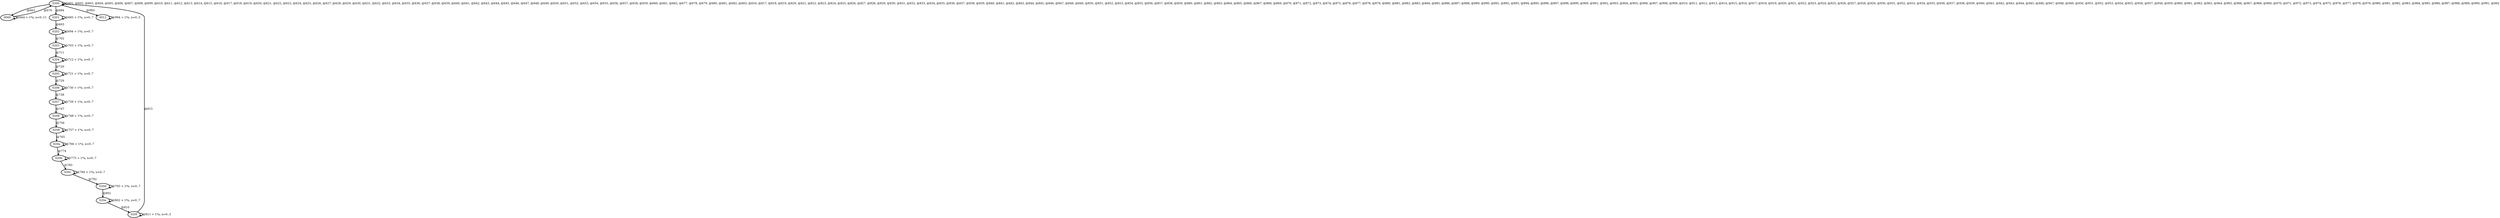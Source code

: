 digraph G {
        node [style=rounded, penwidth=3, fontsize=20, shape=oval];
        "0200" -> "0200" [label="@601, @602, @603, @604, @605, @606, @607, @608, @609, @610, @611, @612, @613, @614, @615, @616, @617, @618, @619, @620, @621, @622, @623, @624, @625, @626, @627, @628, @629, @630, @631, @632, @633, @634, @635, @636, @637, @638, @639, @640, @641, @642, @643, @644, @645, @646, @647, @648, @649, @650, @651, @652, @653, @654, @655, @656, @657, @658, @659, @660, @661, @662, @677, @678, @679, @680, @681, @682, @683, @816, @817, @818, @819, @820, @821, @822, @823, @824, @825, @826, @827, @828, @829, @830, @831, @832, @833, @834, @835, @836, @837, @838, @839, @840, @841, @842, @843, @844, @845, @846, @847, @848, @849, @850, @851, @852, @853, @854, @855, @856, @857, @858, @859, @860, @861, @862, @863, @864, @865, @866, @867, @868, @869, @870, @871, @872, @873, @874, @875, @876, @877, @878, @879, @880, @881, @882, @883, @884, @885, @886, @887, @888, @889, @890, @891, @892, @893, @894, @895, @896, @897, @898, @899, @900, @901, @902, @903, @904, @905, @906, @907, @908, @909, @910, @911, @912, @913, @914, @915, @916, @917, @918, @919, @920, @921, @922, @923, @924, @925, @926, @927, @928, @929, @930, @931, @932, @933, @934, @935, @936, @937, @938, @939, @940, @941, @942, @943, @944, @945, @946, @947, @948, @949, @950, @951, @952, @953, @954, @955, @956, @957, @958, @959, @960, @961, @962, @963, @964, @965, @966, @967, @968, @969, @970, @971, @972, @973, @974, @975, @976, @977, @978, @979, @980, @981, @982, @983, @984, @985, @986, @987, @988, @989, @990, @991, @992", color=black,arrowsize=1,style=bold,penwidth=3,fontsize=20];
"0200" -> "0000" [label="@663", color=black,arrowsize=1,style=bold,penwidth=3,fontsize=20];
"0000" -> "0000" [label="@664 + 1*n, n=0..11", color=black,arrowsize=1,style=bold,penwidth=3,fontsize=20];
"0000" -> "0200" [label="@676", color=black,arrowsize=1,style=bold,penwidth=3,fontsize=20];
"0200" -> "0201" [label="@684", color=black,arrowsize=1,style=bold,penwidth=3,fontsize=20];
"0201" -> "0201" [label="@685 + 1*n, n=0..7", color=black,arrowsize=1,style=bold,penwidth=3,fontsize=20];
"0201" -> "0202" [label="@693", color=black,arrowsize=1,style=bold,penwidth=3,fontsize=20];
"0202" -> "0202" [label="@694 + 1*n, n=0..7", color=black,arrowsize=1,style=bold,penwidth=3,fontsize=20];
"0202" -> "0203" [label="@702", color=black,arrowsize=1,style=bold,penwidth=3,fontsize=20];
"0203" -> "0203" [label="@703 + 1*n, n=0..7", color=black,arrowsize=1,style=bold,penwidth=3,fontsize=20];
"0203" -> "0204" [label="@711", color=black,arrowsize=1,style=bold,penwidth=3,fontsize=20];
"0204" -> "0204" [label="@712 + 1*n, n=0..7", color=black,arrowsize=1,style=bold,penwidth=3,fontsize=20];
"0204" -> "0205" [label="@720", color=black,arrowsize=1,style=bold,penwidth=3,fontsize=20];
"0205" -> "0205" [label="@721 + 1*n, n=0..7", color=black,arrowsize=1,style=bold,penwidth=3,fontsize=20];
"0205" -> "0206" [label="@729", color=black,arrowsize=1,style=bold,penwidth=3,fontsize=20];
"0206" -> "0206" [label="@730 + 1*n, n=0..7", color=black,arrowsize=1,style=bold,penwidth=3,fontsize=20];
"0206" -> "0207" [label="@738", color=black,arrowsize=1,style=bold,penwidth=3,fontsize=20];
"0207" -> "0207" [label="@739 + 1*n, n=0..7", color=black,arrowsize=1,style=bold,penwidth=3,fontsize=20];
"0207" -> "0208" [label="@747", color=black,arrowsize=1,style=bold,penwidth=3,fontsize=20];
"0208" -> "0208" [label="@748 + 1*n, n=0..7", color=black,arrowsize=1,style=bold,penwidth=3,fontsize=20];
"0208" -> "0209" [label="@756", color=black,arrowsize=1,style=bold,penwidth=3,fontsize=20];
"0209" -> "0209" [label="@757 + 1*n, n=0..7", color=black,arrowsize=1,style=bold,penwidth=3,fontsize=20];
"0209" -> "020a" [label="@765", color=black,arrowsize=1,style=bold,penwidth=3,fontsize=20];
"020a" -> "020a" [label="@766 + 1*n, n=0..7", color=black,arrowsize=1,style=bold,penwidth=3,fontsize=20];
"020a" -> "020b" [label="@774", color=black,arrowsize=1,style=bold,penwidth=3,fontsize=20];
"020b" -> "020b" [label="@775 + 1*n, n=0..7", color=black,arrowsize=1,style=bold,penwidth=3,fontsize=20];
"020b" -> "020c" [label="@783", color=black,arrowsize=1,style=bold,penwidth=3,fontsize=20];
"020c" -> "020c" [label="@784 + 1*n, n=0..7", color=black,arrowsize=1,style=bold,penwidth=3,fontsize=20];
"020c" -> "020d" [label="@792", color=black,arrowsize=1,style=bold,penwidth=3,fontsize=20];
"020d" -> "020d" [label="@793 + 1*n, n=0..7", color=black,arrowsize=1,style=bold,penwidth=3,fontsize=20];
"020d" -> "020e" [label="@801", color=black,arrowsize=1,style=bold,penwidth=3,fontsize=20];
"020e" -> "020e" [label="@802 + 1*n, n=0..7", color=black,arrowsize=1,style=bold,penwidth=3,fontsize=20];
"020e" -> "020f" [label="@810", color=black,arrowsize=1,style=bold,penwidth=3,fontsize=20];
"020f" -> "020f" [label="@811 + 1*n, n=0..3", color=black,arrowsize=1,style=bold,penwidth=3,fontsize=20];
"020f" -> "0200" [label="@815", color=black,arrowsize=1,style=bold,penwidth=3,fontsize=20];
"0200" -> "0012" [label="@993", color=black,arrowsize=1,style=bold,penwidth=3,fontsize=20];
"0012" -> "0012" [label="@994 + 1*n, n=0..5", color=black,arrowsize=1,style=bold,penwidth=3,fontsize=20];
}
